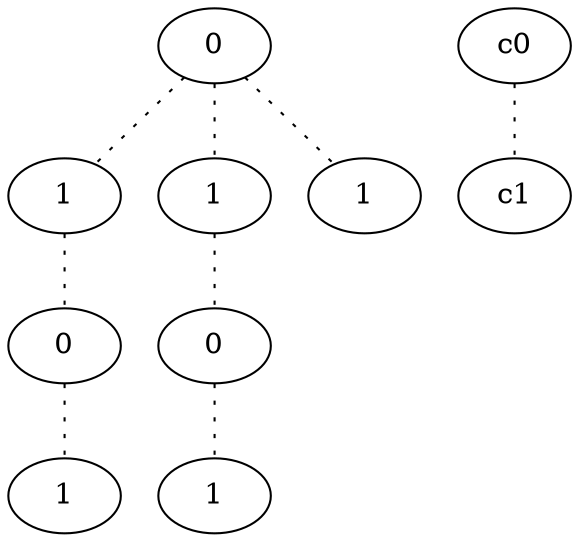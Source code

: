 graph {
a0[label=0];
a1[label=1];
a2[label=0];
a3[label=1];
a4[label=1];
a5[label=0];
a6[label=1];
a7[label=1];
a0 -- a1 [style=dotted];
a0 -- a4 [style=dotted];
a0 -- a7 [style=dotted];
a1 -- a2 [style=dotted];
a2 -- a3 [style=dotted];
a4 -- a5 [style=dotted];
a5 -- a6 [style=dotted];
c0 -- c1 [style=dotted];
}
